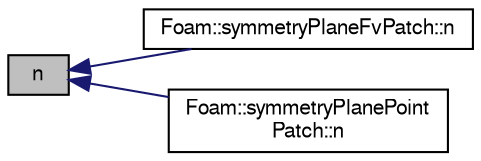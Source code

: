 digraph "n"
{
  bgcolor="transparent";
  edge [fontname="FreeSans",fontsize="10",labelfontname="FreeSans",labelfontsize="10"];
  node [fontname="FreeSans",fontsize="10",shape=record];
  rankdir="LR";
  Node108 [label="n",height=0.2,width=0.4,color="black", fillcolor="grey75", style="filled", fontcolor="black"];
  Node108 -> Node109 [dir="back",color="midnightblue",fontsize="10",style="solid",fontname="FreeSans"];
  Node109 [label="Foam::symmetryPlaneFvPatch::n",height=0.2,width=0.4,color="black",URL="$a22838.html#ab24331228025b2f3342513002540803b",tooltip="Return symmetry plane normal. "];
  Node108 -> Node110 [dir="back",color="midnightblue",fontsize="10",style="solid",fontname="FreeSans"];
  Node110 [label="Foam::symmetryPlanePoint\lPatch::n",height=0.2,width=0.4,color="black",URL="$a27306.html#ab24331228025b2f3342513002540803b",tooltip="Return symmetry plane normal. "];
}
